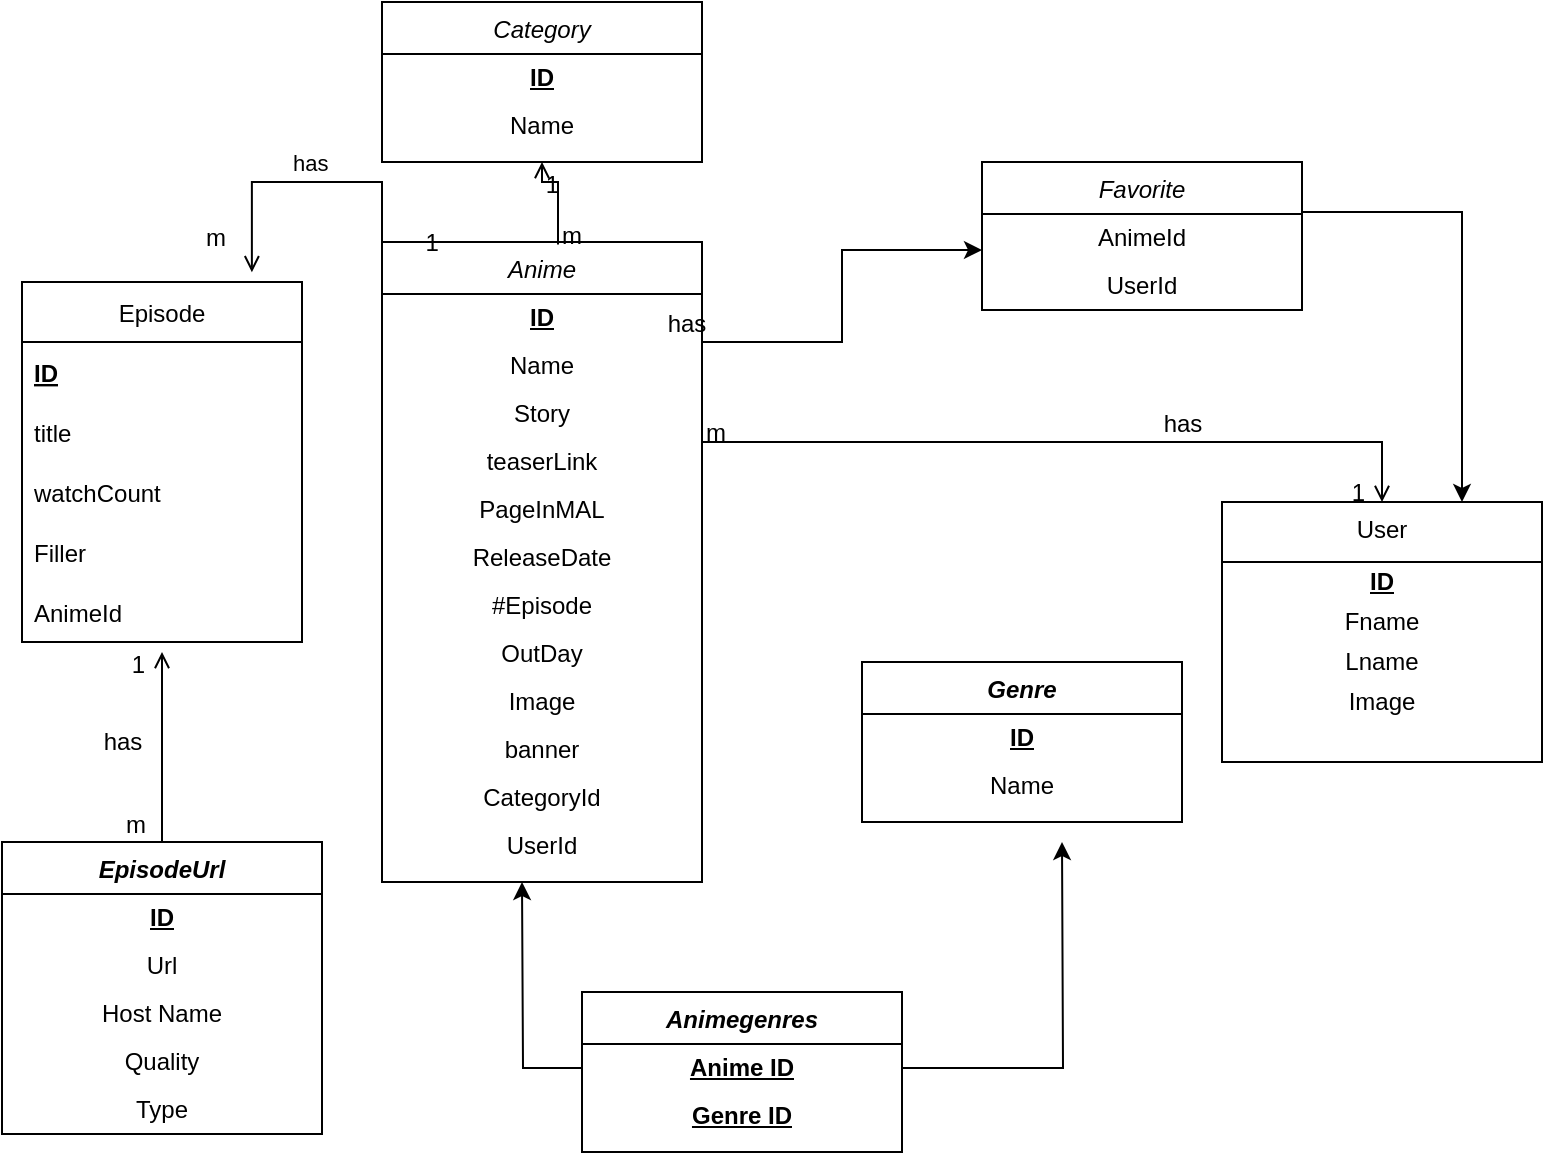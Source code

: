 <mxfile version="20.2.8" type="device"><diagram id="C5RBs43oDa-KdzZeNtuy" name="Page-1"><mxGraphModel dx="1108" dy="460" grid="1" gridSize="10" guides="1" tooltips="1" connect="1" arrows="1" fold="1" page="1" pageScale="1" pageWidth="827" pageHeight="1169" math="0" shadow="0"><root><mxCell id="WIyWlLk6GJQsqaUBKTNV-0"/><mxCell id="WIyWlLk6GJQsqaUBKTNV-1" parent="WIyWlLk6GJQsqaUBKTNV-0"/><mxCell id="IawOtSauIlt5a7PwwtYM-9" style="edgeStyle=orthogonalEdgeStyle;rounded=0;orthogonalLoop=1;jettySize=auto;html=1;entryX=0;entryY=0.75;entryDx=0;entryDy=0;" parent="WIyWlLk6GJQsqaUBKTNV-1" source="zkfFHV4jXpPFQw0GAbJ--0" edge="1"><mxGeometry relative="1" as="geometry"><mxPoint x="520" y="134" as="targetPoint"/><Array as="points"><mxPoint x="450" y="180"/><mxPoint x="450" y="134"/></Array></mxGeometry></mxCell><mxCell id="zkfFHV4jXpPFQw0GAbJ--0" value="Anime" style="swimlane;fontStyle=2;align=center;verticalAlign=top;childLayout=stackLayout;horizontal=1;startSize=26;horizontalStack=0;resizeParent=1;resizeLast=0;collapsible=1;marginBottom=0;rounded=0;shadow=0;strokeWidth=1;" parent="WIyWlLk6GJQsqaUBKTNV-1" vertex="1"><mxGeometry x="220" y="130" width="160" height="320" as="geometry"><mxRectangle x="230" y="140" width="160" height="26" as="alternateBounds"/></mxGeometry></mxCell><mxCell id="TnsQRXhjK2rEeqXiHL4--2" value="ID" style="text;html=1;strokeColor=none;fillColor=none;align=center;verticalAlign=middle;whiteSpace=wrap;rounded=0;fontStyle=5" parent="zkfFHV4jXpPFQw0GAbJ--0" vertex="1"><mxGeometry y="26" width="160" height="24" as="geometry"/></mxCell><mxCell id="TnsQRXhjK2rEeqXiHL4--7" value="Name" style="text;html=1;strokeColor=none;fillColor=none;align=center;verticalAlign=middle;whiteSpace=wrap;rounded=0;" parent="zkfFHV4jXpPFQw0GAbJ--0" vertex="1"><mxGeometry y="50" width="160" height="24" as="geometry"/></mxCell><mxCell id="TnsQRXhjK2rEeqXiHL4--8" value="Story" style="text;html=1;strokeColor=none;fillColor=none;align=center;verticalAlign=middle;whiteSpace=wrap;rounded=0;" parent="zkfFHV4jXpPFQw0GAbJ--0" vertex="1"><mxGeometry y="74" width="160" height="24" as="geometry"/></mxCell><mxCell id="TnsQRXhjK2rEeqXiHL4--9" value="teaserLink" style="text;html=1;strokeColor=none;fillColor=none;align=center;verticalAlign=middle;whiteSpace=wrap;rounded=0;" parent="zkfFHV4jXpPFQw0GAbJ--0" vertex="1"><mxGeometry y="98" width="160" height="24" as="geometry"/></mxCell><mxCell id="TnsQRXhjK2rEeqXiHL4--10" value="PageInMAL" style="text;html=1;strokeColor=none;fillColor=none;align=center;verticalAlign=middle;whiteSpace=wrap;rounded=0;" parent="zkfFHV4jXpPFQw0GAbJ--0" vertex="1"><mxGeometry y="122" width="160" height="24" as="geometry"/></mxCell><mxCell id="TnsQRXhjK2rEeqXiHL4--11" value="ReleaseDate" style="text;html=1;strokeColor=none;fillColor=none;align=center;verticalAlign=middle;whiteSpace=wrap;rounded=0;" parent="zkfFHV4jXpPFQw0GAbJ--0" vertex="1"><mxGeometry y="146" width="160" height="24" as="geometry"/></mxCell><mxCell id="TnsQRXhjK2rEeqXiHL4--12" value="#Episode" style="text;html=1;strokeColor=none;fillColor=none;align=center;verticalAlign=middle;whiteSpace=wrap;rounded=0;" parent="zkfFHV4jXpPFQw0GAbJ--0" vertex="1"><mxGeometry y="170" width="160" height="24" as="geometry"/></mxCell><mxCell id="TnsQRXhjK2rEeqXiHL4--13" value="OutDay" style="text;html=1;strokeColor=none;fillColor=none;align=center;verticalAlign=middle;whiteSpace=wrap;rounded=0;" parent="zkfFHV4jXpPFQw0GAbJ--0" vertex="1"><mxGeometry y="194" width="160" height="24" as="geometry"/></mxCell><mxCell id="TnsQRXhjK2rEeqXiHL4--35" value="Image" style="text;html=1;strokeColor=none;fillColor=none;align=center;verticalAlign=middle;whiteSpace=wrap;rounded=0;" parent="zkfFHV4jXpPFQw0GAbJ--0" vertex="1"><mxGeometry y="218" width="160" height="24" as="geometry"/></mxCell><mxCell id="TnsQRXhjK2rEeqXiHL4--36" value="banner" style="text;html=1;strokeColor=none;fillColor=none;align=center;verticalAlign=middle;whiteSpace=wrap;rounded=0;" parent="zkfFHV4jXpPFQw0GAbJ--0" vertex="1"><mxGeometry y="242" width="160" height="24" as="geometry"/></mxCell><mxCell id="kEQPkoqeE7NgBpvBPBoh-9" value="CategoryId" style="text;html=1;strokeColor=none;fillColor=none;align=center;verticalAlign=middle;whiteSpace=wrap;rounded=0;" parent="zkfFHV4jXpPFQw0GAbJ--0" vertex="1"><mxGeometry y="266" width="160" height="24" as="geometry"/></mxCell><mxCell id="kEQPkoqeE7NgBpvBPBoh-10" value="UserId" style="text;html=1;strokeColor=none;fillColor=none;align=center;verticalAlign=middle;whiteSpace=wrap;rounded=0;" parent="zkfFHV4jXpPFQw0GAbJ--0" vertex="1"><mxGeometry y="290" width="160" height="24" as="geometry"/></mxCell><mxCell id="zkfFHV4jXpPFQw0GAbJ--17" value="User" style="swimlane;fontStyle=0;align=center;verticalAlign=top;childLayout=stackLayout;horizontal=1;startSize=30;horizontalStack=0;resizeParent=1;resizeLast=0;collapsible=1;marginBottom=0;rounded=0;shadow=0;strokeWidth=1;" parent="WIyWlLk6GJQsqaUBKTNV-1" vertex="1"><mxGeometry x="640" y="260" width="160" height="130" as="geometry"><mxRectangle x="550" y="140" width="160" height="26" as="alternateBounds"/></mxGeometry></mxCell><mxCell id="TnsQRXhjK2rEeqXiHL4--0" value="ID" style="text;html=1;strokeColor=none;fillColor=none;align=center;verticalAlign=middle;whiteSpace=wrap;rounded=0;fontStyle=5" parent="zkfFHV4jXpPFQw0GAbJ--17" vertex="1"><mxGeometry y="30" width="160" height="20" as="geometry"/></mxCell><mxCell id="TnsQRXhjK2rEeqXiHL4--15" value="Fname" style="text;html=1;strokeColor=none;fillColor=none;align=center;verticalAlign=middle;whiteSpace=wrap;rounded=0;" parent="zkfFHV4jXpPFQw0GAbJ--17" vertex="1"><mxGeometry y="50" width="160" height="20" as="geometry"/></mxCell><mxCell id="TnsQRXhjK2rEeqXiHL4--16" value="Lname" style="text;html=1;strokeColor=none;fillColor=none;align=center;verticalAlign=middle;whiteSpace=wrap;rounded=0;" parent="zkfFHV4jXpPFQw0GAbJ--17" vertex="1"><mxGeometry y="70" width="160" height="20" as="geometry"/></mxCell><mxCell id="TnsQRXhjK2rEeqXiHL4--17" value="Image" style="text;html=1;strokeColor=none;fillColor=none;align=center;verticalAlign=middle;whiteSpace=wrap;rounded=0;" parent="zkfFHV4jXpPFQw0GAbJ--17" vertex="1"><mxGeometry y="90" width="160" height="20" as="geometry"/></mxCell><mxCell id="zkfFHV4jXpPFQw0GAbJ--26" value="" style="endArrow=open;shadow=0;strokeWidth=1;rounded=0;endFill=1;edgeStyle=elbowEdgeStyle;elbow=vertical;" parent="WIyWlLk6GJQsqaUBKTNV-1" source="zkfFHV4jXpPFQw0GAbJ--0" target="zkfFHV4jXpPFQw0GAbJ--17" edge="1"><mxGeometry x="0.5" y="41" relative="1" as="geometry"><mxPoint x="380" y="192" as="sourcePoint"/><mxPoint x="540" y="192" as="targetPoint"/><mxPoint x="-40" y="32" as="offset"/><Array as="points"><mxPoint x="550" y="230"/><mxPoint x="430" y="180"/></Array></mxGeometry></mxCell><mxCell id="zkfFHV4jXpPFQw0GAbJ--27" value="m" style="resizable=0;align=left;verticalAlign=bottom;labelBackgroundColor=none;fontSize=12;" parent="zkfFHV4jXpPFQw0GAbJ--26" connectable="0" vertex="1"><mxGeometry x="-1" relative="1" as="geometry"><mxPoint y="4" as="offset"/></mxGeometry></mxCell><mxCell id="zkfFHV4jXpPFQw0GAbJ--28" value="1" style="resizable=0;align=right;verticalAlign=bottom;labelBackgroundColor=none;fontSize=12;" parent="zkfFHV4jXpPFQw0GAbJ--26" connectable="0" vertex="1"><mxGeometry x="1" relative="1" as="geometry"><mxPoint x="-7" y="4" as="offset"/></mxGeometry></mxCell><mxCell id="zkfFHV4jXpPFQw0GAbJ--29" value="has" style="text;html=1;resizable=0;points=[];;align=center;verticalAlign=middle;labelBackgroundColor=none;rounded=0;shadow=0;strokeWidth=1;fontSize=12;" parent="zkfFHV4jXpPFQw0GAbJ--26" vertex="1" connectable="0"><mxGeometry x="0.5" y="49" relative="1" as="geometry"><mxPoint x="-38" y="40" as="offset"/></mxGeometry></mxCell><mxCell id="TnsQRXhjK2rEeqXiHL4--19" value="Episode" style="swimlane;fontStyle=0;childLayout=stackLayout;horizontal=1;startSize=30;horizontalStack=0;resizeParent=1;resizeParentMax=0;resizeLast=0;collapsible=1;marginBottom=0;" parent="WIyWlLk6GJQsqaUBKTNV-1" vertex="1"><mxGeometry x="40" y="150" width="140" height="180" as="geometry"/></mxCell><mxCell id="TnsQRXhjK2rEeqXiHL4--20" value="ID" style="text;strokeColor=none;fillColor=none;align=left;verticalAlign=middle;spacingLeft=4;spacingRight=4;overflow=hidden;points=[[0,0.5],[1,0.5]];portConstraint=eastwest;rotatable=0;fontStyle=5" parent="TnsQRXhjK2rEeqXiHL4--19" vertex="1"><mxGeometry y="30" width="140" height="30" as="geometry"/></mxCell><mxCell id="TnsQRXhjK2rEeqXiHL4--21" value="title" style="text;strokeColor=none;fillColor=none;align=left;verticalAlign=middle;spacingLeft=4;spacingRight=4;overflow=hidden;points=[[0,0.5],[1,0.5]];portConstraint=eastwest;rotatable=0;" parent="TnsQRXhjK2rEeqXiHL4--19" vertex="1"><mxGeometry y="60" width="140" height="30" as="geometry"/></mxCell><mxCell id="TnsQRXhjK2rEeqXiHL4--22" value="watchCount" style="text;strokeColor=none;fillColor=none;align=left;verticalAlign=middle;spacingLeft=4;spacingRight=4;overflow=hidden;points=[[0,0.5],[1,0.5]];portConstraint=eastwest;rotatable=0;" parent="TnsQRXhjK2rEeqXiHL4--19" vertex="1"><mxGeometry y="90" width="140" height="30" as="geometry"/></mxCell><mxCell id="TnsQRXhjK2rEeqXiHL4--23" value="Filler" style="text;strokeColor=none;fillColor=none;align=left;verticalAlign=middle;spacingLeft=4;spacingRight=4;overflow=hidden;points=[[0,0.5],[1,0.5]];portConstraint=eastwest;rotatable=0;" parent="TnsQRXhjK2rEeqXiHL4--19" vertex="1"><mxGeometry y="120" width="140" height="30" as="geometry"/></mxCell><mxCell id="kEQPkoqeE7NgBpvBPBoh-14" value="AnimeId" style="text;strokeColor=none;fillColor=none;align=left;verticalAlign=middle;spacingLeft=4;spacingRight=4;overflow=hidden;points=[[0,0.5],[1,0.5]];portConstraint=eastwest;rotatable=0;" parent="TnsQRXhjK2rEeqXiHL4--19" vertex="1"><mxGeometry y="150" width="140" height="30" as="geometry"/></mxCell><mxCell id="TnsQRXhjK2rEeqXiHL4--29" value="has" style="endArrow=open;shadow=0;strokeWidth=1;rounded=0;endFill=1;edgeStyle=elbowEdgeStyle;elbow=vertical;exitX=0;exitY=0.07;exitDx=0;exitDy=0;exitPerimeter=0;entryX=0.821;entryY=-0.027;entryDx=0;entryDy=0;entryPerimeter=0;" parent="WIyWlLk6GJQsqaUBKTNV-1" source="zkfFHV4jXpPFQw0GAbJ--0" target="TnsQRXhjK2rEeqXiHL4--19" edge="1"><mxGeometry x="0.085" y="-10" relative="1" as="geometry"><mxPoint x="140" y="100" as="sourcePoint"/><mxPoint x="268" y="100" as="targetPoint"/><mxPoint as="offset"/><Array as="points"><mxPoint x="190" y="100"/></Array></mxGeometry></mxCell><mxCell id="TnsQRXhjK2rEeqXiHL4--30" value="m" style="resizable=0;align=left;verticalAlign=bottom;labelBackgroundColor=none;fontSize=12;" parent="TnsQRXhjK2rEeqXiHL4--29" connectable="0" vertex="1"><mxGeometry x="-1" relative="1" as="geometry"><mxPoint x="-90" y="-16" as="offset"/></mxGeometry></mxCell><mxCell id="TnsQRXhjK2rEeqXiHL4--31" value="1" style="resizable=0;align=right;verticalAlign=bottom;labelBackgroundColor=none;fontSize=12;" parent="TnsQRXhjK2rEeqXiHL4--29" connectable="0" vertex="1"><mxGeometry x="1" relative="1" as="geometry"><mxPoint x="95" y="-6" as="offset"/></mxGeometry></mxCell><mxCell id="olUAg2xsn-OzLx6SPXUd-0" value="Category" style="swimlane;fontStyle=2;align=center;verticalAlign=top;childLayout=stackLayout;horizontal=1;startSize=26;horizontalStack=0;resizeParent=1;resizeLast=0;collapsible=1;marginBottom=0;rounded=0;shadow=0;strokeWidth=1;" parent="WIyWlLk6GJQsqaUBKTNV-1" vertex="1"><mxGeometry x="220" y="10" width="160" height="80" as="geometry"><mxRectangle x="230" y="140" width="160" height="26" as="alternateBounds"/></mxGeometry></mxCell><mxCell id="olUAg2xsn-OzLx6SPXUd-1" value="ID" style="text;html=1;strokeColor=none;fillColor=none;align=center;verticalAlign=middle;whiteSpace=wrap;rounded=0;fontStyle=5" parent="olUAg2xsn-OzLx6SPXUd-0" vertex="1"><mxGeometry y="26" width="160" height="24" as="geometry"/></mxCell><mxCell id="olUAg2xsn-OzLx6SPXUd-2" value="Name" style="text;html=1;strokeColor=none;fillColor=none;align=center;verticalAlign=middle;whiteSpace=wrap;rounded=0;" parent="olUAg2xsn-OzLx6SPXUd-0" vertex="1"><mxGeometry y="50" width="160" height="24" as="geometry"/></mxCell><mxCell id="olUAg2xsn-OzLx6SPXUd-12" value="" style="endArrow=open;shadow=0;strokeWidth=1;rounded=0;endFill=1;edgeStyle=elbowEdgeStyle;elbow=vertical;exitX=0.55;exitY=0.004;exitDx=0;exitDy=0;exitPerimeter=0;entryX=0.5;entryY=1;entryDx=0;entryDy=0;" parent="WIyWlLk6GJQsqaUBKTNV-1" source="zkfFHV4jXpPFQw0GAbJ--0" target="olUAg2xsn-OzLx6SPXUd-0" edge="1"><mxGeometry x="0.5" y="41" relative="1" as="geometry"><mxPoint x="330" y="100" as="sourcePoint"/><mxPoint x="300" y="50" as="targetPoint"/><mxPoint x="-40" y="32" as="offset"/><Array as="points"><mxPoint x="380" y="100"/></Array></mxGeometry></mxCell><mxCell id="olUAg2xsn-OzLx6SPXUd-13" value="m" style="resizable=0;align=left;verticalAlign=bottom;labelBackgroundColor=none;fontSize=12;" parent="olUAg2xsn-OzLx6SPXUd-12" connectable="0" vertex="1"><mxGeometry x="-1" relative="1" as="geometry"><mxPoint y="4" as="offset"/></mxGeometry></mxCell><mxCell id="olUAg2xsn-OzLx6SPXUd-14" value="1" style="resizable=0;align=right;verticalAlign=bottom;labelBackgroundColor=none;fontSize=12;" parent="olUAg2xsn-OzLx6SPXUd-12" connectable="0" vertex="1"><mxGeometry x="1" relative="1" as="geometry"><mxPoint x="10" y="20" as="offset"/></mxGeometry></mxCell><mxCell id="olUAg2xsn-OzLx6SPXUd-15" value="has" style="text;html=1;resizable=0;points=[];;align=center;verticalAlign=middle;labelBackgroundColor=none;rounded=0;shadow=0;strokeWidth=1;fontSize=12;" parent="olUAg2xsn-OzLx6SPXUd-12" vertex="1" connectable="0"><mxGeometry x="0.5" y="49" relative="1" as="geometry"><mxPoint x="69" y="22" as="offset"/></mxGeometry></mxCell><mxCell id="olUAg2xsn-OzLx6SPXUd-16" value="Genre" style="swimlane;fontStyle=3;align=center;verticalAlign=top;childLayout=stackLayout;horizontal=1;startSize=26;horizontalStack=0;resizeParent=1;resizeLast=0;collapsible=1;marginBottom=0;rounded=0;shadow=0;strokeWidth=1;" parent="WIyWlLk6GJQsqaUBKTNV-1" vertex="1"><mxGeometry x="460" y="340" width="160" height="80" as="geometry"><mxRectangle x="230" y="140" width="160" height="26" as="alternateBounds"/></mxGeometry></mxCell><mxCell id="olUAg2xsn-OzLx6SPXUd-17" value="ID" style="text;html=1;strokeColor=none;fillColor=none;align=center;verticalAlign=middle;whiteSpace=wrap;rounded=0;fontStyle=5" parent="olUAg2xsn-OzLx6SPXUd-16" vertex="1"><mxGeometry y="26" width="160" height="24" as="geometry"/></mxCell><mxCell id="olUAg2xsn-OzLx6SPXUd-18" value="Name" style="text;html=1;strokeColor=none;fillColor=none;align=center;verticalAlign=middle;whiteSpace=wrap;rounded=0;" parent="olUAg2xsn-OzLx6SPXUd-16" vertex="1"><mxGeometry y="50" width="160" height="24" as="geometry"/></mxCell><mxCell id="IawOtSauIlt5a7PwwtYM-11" style="edgeStyle=orthogonalEdgeStyle;rounded=0;orthogonalLoop=1;jettySize=auto;html=1;entryX=0.75;entryY=0;entryDx=0;entryDy=0;" parent="WIyWlLk6GJQsqaUBKTNV-1" source="IawOtSauIlt5a7PwwtYM-0" target="zkfFHV4jXpPFQw0GAbJ--17" edge="1"><mxGeometry relative="1" as="geometry"><Array as="points"><mxPoint x="760" y="115"/></Array></mxGeometry></mxCell><mxCell id="IawOtSauIlt5a7PwwtYM-0" value="Favorite" style="swimlane;fontStyle=2;align=center;verticalAlign=top;childLayout=stackLayout;horizontal=1;startSize=26;horizontalStack=0;resizeParent=1;resizeLast=0;collapsible=1;marginBottom=0;rounded=0;shadow=0;strokeWidth=1;" parent="WIyWlLk6GJQsqaUBKTNV-1" vertex="1"><mxGeometry x="520" y="90" width="160" height="74" as="geometry"><mxRectangle x="230" y="140" width="160" height="26" as="alternateBounds"/></mxGeometry></mxCell><mxCell id="kEQPkoqeE7NgBpvBPBoh-5" value="AnimeId" style="text;html=1;strokeColor=none;fillColor=none;align=center;verticalAlign=middle;whiteSpace=wrap;rounded=0;" parent="IawOtSauIlt5a7PwwtYM-0" vertex="1"><mxGeometry y="26" width="160" height="24" as="geometry"/></mxCell><mxCell id="kEQPkoqeE7NgBpvBPBoh-8" value="UserId" style="text;html=1;strokeColor=none;fillColor=none;align=center;verticalAlign=middle;whiteSpace=wrap;rounded=0;" parent="IawOtSauIlt5a7PwwtYM-0" vertex="1"><mxGeometry y="50" width="160" height="24" as="geometry"/></mxCell><mxCell id="kEQPkoqeE7NgBpvBPBoh-0" value="Animegenres" style="swimlane;fontStyle=3;align=center;verticalAlign=top;childLayout=stackLayout;horizontal=1;startSize=26;horizontalStack=0;resizeParent=1;resizeLast=0;collapsible=1;marginBottom=0;rounded=0;shadow=0;strokeWidth=1;" parent="WIyWlLk6GJQsqaUBKTNV-1" vertex="1"><mxGeometry x="320" y="505" width="160" height="80" as="geometry"><mxRectangle x="230" y="140" width="160" height="26" as="alternateBounds"/></mxGeometry></mxCell><mxCell id="kEQPkoqeE7NgBpvBPBoh-1" value="Anime ID" style="text;html=1;strokeColor=none;fillColor=none;align=center;verticalAlign=middle;whiteSpace=wrap;rounded=0;fontStyle=5" parent="kEQPkoqeE7NgBpvBPBoh-0" vertex="1"><mxGeometry y="26" width="160" height="24" as="geometry"/></mxCell><mxCell id="kEQPkoqeE7NgBpvBPBoh-2" value="Genre ID" style="text;html=1;strokeColor=none;fillColor=none;align=center;verticalAlign=middle;whiteSpace=wrap;rounded=0;fontStyle=5" parent="kEQPkoqeE7NgBpvBPBoh-0" vertex="1"><mxGeometry y="50" width="160" height="24" as="geometry"/></mxCell><mxCell id="kEQPkoqeE7NgBpvBPBoh-3" style="edgeStyle=orthogonalEdgeStyle;rounded=0;orthogonalLoop=1;jettySize=auto;html=1;" parent="WIyWlLk6GJQsqaUBKTNV-1" source="kEQPkoqeE7NgBpvBPBoh-1" edge="1"><mxGeometry relative="1" as="geometry"><mxPoint x="290" y="450" as="targetPoint"/></mxGeometry></mxCell><mxCell id="kEQPkoqeE7NgBpvBPBoh-4" style="edgeStyle=orthogonalEdgeStyle;rounded=0;orthogonalLoop=1;jettySize=auto;html=1;" parent="WIyWlLk6GJQsqaUBKTNV-1" source="kEQPkoqeE7NgBpvBPBoh-1" edge="1"><mxGeometry relative="1" as="geometry"><mxPoint x="560" y="430" as="targetPoint"/></mxGeometry></mxCell><mxCell id="o3agbBA7u3yFytvakEk0-0" value="EpisodeUrl" style="swimlane;fontStyle=3;align=center;verticalAlign=top;childLayout=stackLayout;horizontal=1;startSize=26;horizontalStack=0;resizeParent=1;resizeLast=0;collapsible=1;marginBottom=0;rounded=0;shadow=0;strokeWidth=1;" vertex="1" parent="WIyWlLk6GJQsqaUBKTNV-1"><mxGeometry x="30" y="430" width="160" height="146" as="geometry"><mxRectangle x="230" y="140" width="160" height="26" as="alternateBounds"/></mxGeometry></mxCell><mxCell id="o3agbBA7u3yFytvakEk0-1" value="ID" style="text;html=1;strokeColor=none;fillColor=none;align=center;verticalAlign=middle;whiteSpace=wrap;rounded=0;fontStyle=5" vertex="1" parent="o3agbBA7u3yFytvakEk0-0"><mxGeometry y="26" width="160" height="24" as="geometry"/></mxCell><mxCell id="o3agbBA7u3yFytvakEk0-2" value="Url" style="text;html=1;strokeColor=none;fillColor=none;align=center;verticalAlign=middle;whiteSpace=wrap;rounded=0;" vertex="1" parent="o3agbBA7u3yFytvakEk0-0"><mxGeometry y="50" width="160" height="24" as="geometry"/></mxCell><mxCell id="o3agbBA7u3yFytvakEk0-3" value="Host Name" style="text;html=1;strokeColor=none;fillColor=none;align=center;verticalAlign=middle;whiteSpace=wrap;rounded=0;" vertex="1" parent="o3agbBA7u3yFytvakEk0-0"><mxGeometry y="74" width="160" height="24" as="geometry"/></mxCell><mxCell id="o3agbBA7u3yFytvakEk0-4" value="Quality" style="text;html=1;strokeColor=none;fillColor=none;align=center;verticalAlign=middle;whiteSpace=wrap;rounded=0;" vertex="1" parent="o3agbBA7u3yFytvakEk0-0"><mxGeometry y="98" width="160" height="24" as="geometry"/></mxCell><mxCell id="o3agbBA7u3yFytvakEk0-10" value="Type" style="text;html=1;strokeColor=none;fillColor=none;align=center;verticalAlign=middle;whiteSpace=wrap;rounded=0;" vertex="1" parent="o3agbBA7u3yFytvakEk0-0"><mxGeometry y="122" width="160" height="24" as="geometry"/></mxCell><mxCell id="o3agbBA7u3yFytvakEk0-12" value="" style="endArrow=open;shadow=0;strokeWidth=1;rounded=0;endFill=1;edgeStyle=elbowEdgeStyle;elbow=vertical;entryX=0.5;entryY=1.167;entryDx=0;entryDy=0;entryPerimeter=0;exitX=0.5;exitY=0;exitDx=0;exitDy=0;" edge="1" parent="WIyWlLk6GJQsqaUBKTNV-1" source="o3agbBA7u3yFytvakEk0-0" target="kEQPkoqeE7NgBpvBPBoh-14"><mxGeometry x="0.5" y="41" relative="1" as="geometry"><mxPoint x="110" y="400" as="sourcePoint"/><mxPoint x="450" y="430" as="targetPoint"/><mxPoint x="-40" y="32" as="offset"/><Array as="points"><mxPoint x="110" y="370"/><mxPoint x="280" y="400"/><mxPoint x="160" y="350"/></Array></mxGeometry></mxCell><mxCell id="o3agbBA7u3yFytvakEk0-13" value="m" style="resizable=0;align=left;verticalAlign=bottom;labelBackgroundColor=none;fontSize=12;" connectable="0" vertex="1" parent="o3agbBA7u3yFytvakEk0-12"><mxGeometry x="-1" relative="1" as="geometry"><mxPoint x="-20" as="offset"/></mxGeometry></mxCell><mxCell id="o3agbBA7u3yFytvakEk0-14" value="1" style="resizable=0;align=right;verticalAlign=bottom;labelBackgroundColor=none;fontSize=12;" connectable="0" vertex="1" parent="o3agbBA7u3yFytvakEk0-12"><mxGeometry x="1" relative="1" as="geometry"><mxPoint x="-7" y="15" as="offset"/></mxGeometry></mxCell><mxCell id="o3agbBA7u3yFytvakEk0-15" value="has" style="text;html=1;resizable=0;points=[];;align=center;verticalAlign=middle;labelBackgroundColor=none;rounded=0;shadow=0;strokeWidth=1;fontSize=12;" vertex="1" connectable="0" parent="o3agbBA7u3yFytvakEk0-12"><mxGeometry x="0.5" y="49" relative="1" as="geometry"><mxPoint x="29" y="21" as="offset"/></mxGeometry></mxCell></root></mxGraphModel></diagram></mxfile>